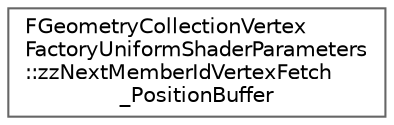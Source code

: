 digraph "Graphical Class Hierarchy"
{
 // INTERACTIVE_SVG=YES
 // LATEX_PDF_SIZE
  bgcolor="transparent";
  edge [fontname=Helvetica,fontsize=10,labelfontname=Helvetica,labelfontsize=10];
  node [fontname=Helvetica,fontsize=10,shape=box,height=0.2,width=0.4];
  rankdir="LR";
  Node0 [id="Node000000",label="FGeometryCollectionVertex\lFactoryUniformShaderParameters\l::zzNextMemberIdVertexFetch\l_PositionBuffer",height=0.2,width=0.4,color="grey40", fillcolor="white", style="filled",URL="$de/d5b/structFGeometryCollectionVertexFactoryUniformShaderParameters_1_1zzNextMemberIdVertexFetch__PositionBuffer.html",tooltip=" "];
}
